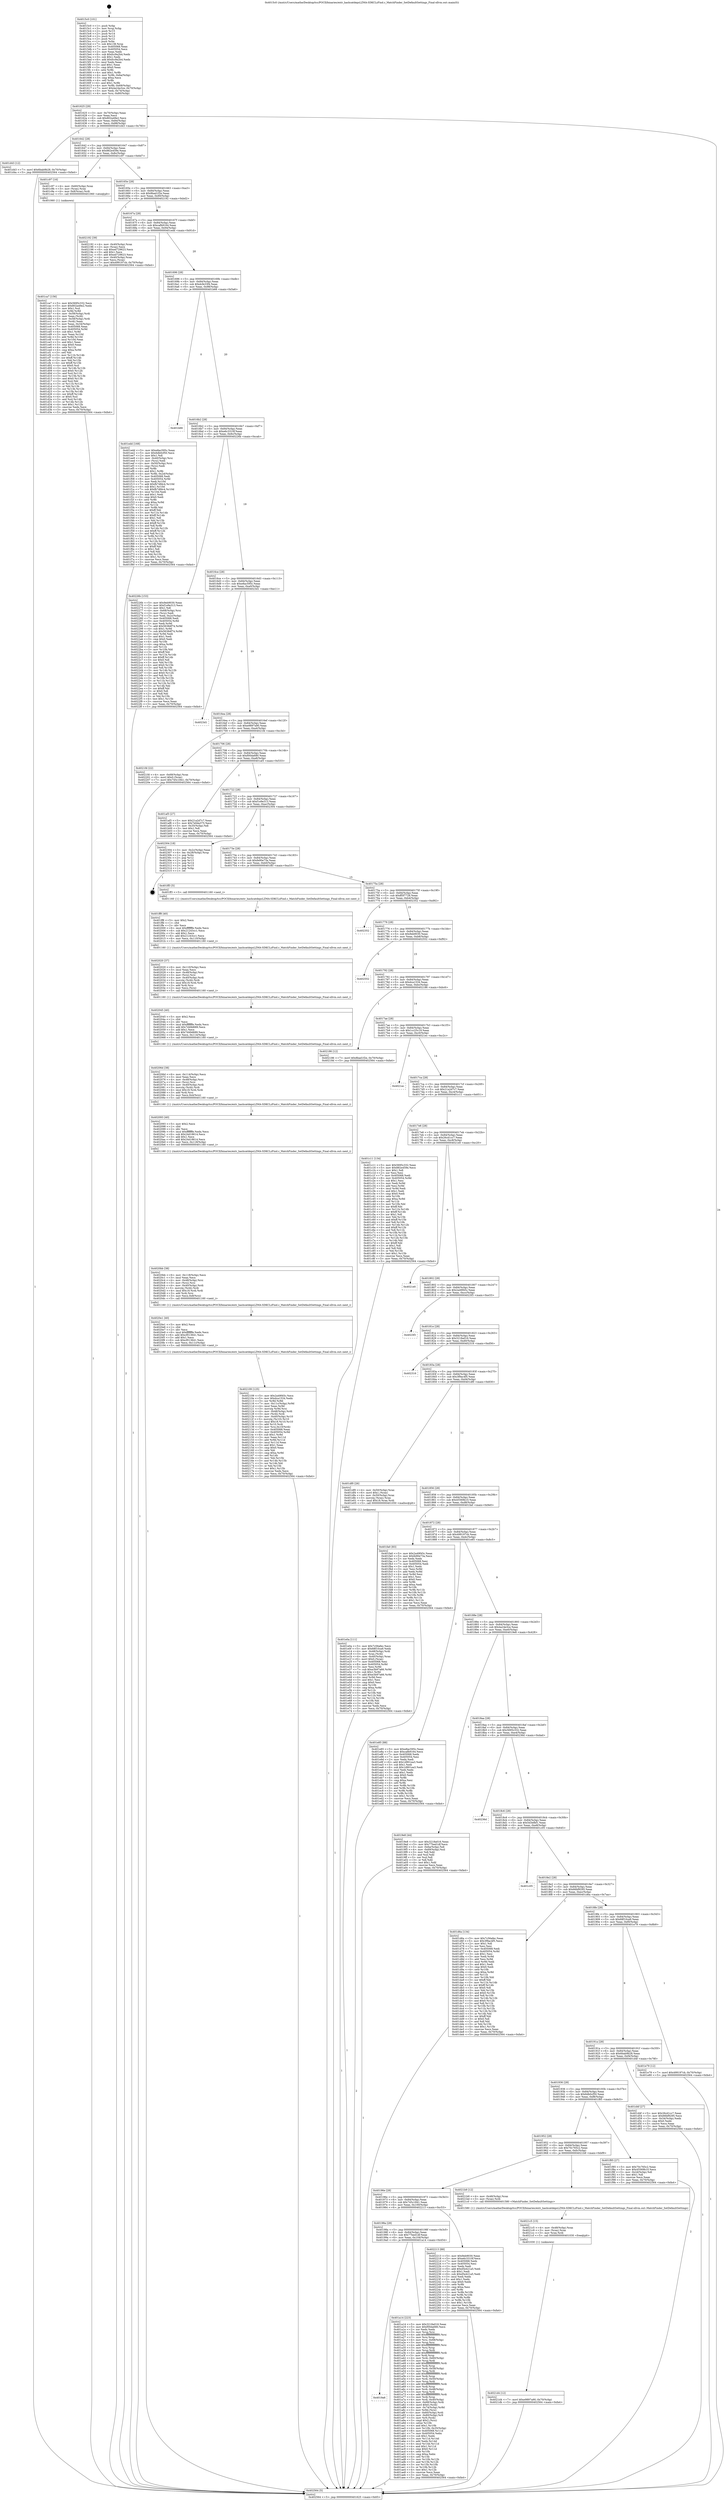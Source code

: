 digraph "0x4015c0" {
  label = "0x4015c0 (/mnt/c/Users/mathe/Desktop/tcc/POCII/binaries/extr_hashcatdepsLZMA-SDKCLzFind.c_MatchFinder_SetDefaultSettings_Final-ollvm.out::main(0))"
  labelloc = "t"
  node[shape=record]

  Entry [label="",width=0.3,height=0.3,shape=circle,fillcolor=black,style=filled]
  "0x401625" [label="{
     0x401625 [29]\l
     | [instrs]\l
     &nbsp;&nbsp;0x401625 \<+3\>: mov -0x70(%rbp),%eax\l
     &nbsp;&nbsp;0x401628 \<+2\>: mov %eax,%ecx\l
     &nbsp;&nbsp;0x40162a \<+6\>: sub $0x802a49e2,%ecx\l
     &nbsp;&nbsp;0x401630 \<+6\>: mov %eax,-0x84(%rbp)\l
     &nbsp;&nbsp;0x401636 \<+6\>: mov %ecx,-0x88(%rbp)\l
     &nbsp;&nbsp;0x40163c \<+6\>: je 0000000000401d43 \<main+0x783\>\l
  }"]
  "0x401d43" [label="{
     0x401d43 [12]\l
     | [instrs]\l
     &nbsp;&nbsp;0x401d43 \<+7\>: movl $0x6bab9b28,-0x70(%rbp)\l
     &nbsp;&nbsp;0x401d4a \<+5\>: jmp 0000000000402564 \<main+0xfa4\>\l
  }"]
  "0x401642" [label="{
     0x401642 [28]\l
     | [instrs]\l
     &nbsp;&nbsp;0x401642 \<+5\>: jmp 0000000000401647 \<main+0x87\>\l
     &nbsp;&nbsp;0x401647 \<+6\>: mov -0x84(%rbp),%eax\l
     &nbsp;&nbsp;0x40164d \<+5\>: sub $0x882e459e,%eax\l
     &nbsp;&nbsp;0x401652 \<+6\>: mov %eax,-0x8c(%rbp)\l
     &nbsp;&nbsp;0x401658 \<+6\>: je 0000000000401c97 \<main+0x6d7\>\l
  }"]
  Exit [label="",width=0.3,height=0.3,shape=circle,fillcolor=black,style=filled,peripheries=2]
  "0x401c97" [label="{
     0x401c97 [16]\l
     | [instrs]\l
     &nbsp;&nbsp;0x401c97 \<+4\>: mov -0x60(%rbp),%rax\l
     &nbsp;&nbsp;0x401c9b \<+3\>: mov (%rax),%rax\l
     &nbsp;&nbsp;0x401c9e \<+4\>: mov 0x8(%rax),%rdi\l
     &nbsp;&nbsp;0x401ca2 \<+5\>: call 0000000000401060 \<atoi@plt\>\l
     | [calls]\l
     &nbsp;&nbsp;0x401060 \{1\} (unknown)\l
  }"]
  "0x40165e" [label="{
     0x40165e [28]\l
     | [instrs]\l
     &nbsp;&nbsp;0x40165e \<+5\>: jmp 0000000000401663 \<main+0xa3\>\l
     &nbsp;&nbsp;0x401663 \<+6\>: mov -0x84(%rbp),%eax\l
     &nbsp;&nbsp;0x401669 \<+5\>: sub $0x8bad1f2e,%eax\l
     &nbsp;&nbsp;0x40166e \<+6\>: mov %eax,-0x90(%rbp)\l
     &nbsp;&nbsp;0x401674 \<+6\>: je 0000000000402192 \<main+0xbd2\>\l
  }"]
  "0x4021d4" [label="{
     0x4021d4 [12]\l
     | [instrs]\l
     &nbsp;&nbsp;0x4021d4 \<+7\>: movl $0xe9897a90,-0x70(%rbp)\l
     &nbsp;&nbsp;0x4021db \<+5\>: jmp 0000000000402564 \<main+0xfa4\>\l
  }"]
  "0x402192" [label="{
     0x402192 [39]\l
     | [instrs]\l
     &nbsp;&nbsp;0x402192 \<+4\>: mov -0x40(%rbp),%rax\l
     &nbsp;&nbsp;0x402196 \<+2\>: mov (%rax),%ecx\l
     &nbsp;&nbsp;0x402198 \<+6\>: sub $0xed729623,%ecx\l
     &nbsp;&nbsp;0x40219e \<+3\>: add $0x1,%ecx\l
     &nbsp;&nbsp;0x4021a1 \<+6\>: add $0xed729623,%ecx\l
     &nbsp;&nbsp;0x4021a7 \<+4\>: mov -0x40(%rbp),%rax\l
     &nbsp;&nbsp;0x4021ab \<+2\>: mov %ecx,(%rax)\l
     &nbsp;&nbsp;0x4021ad \<+7\>: movl $0x499197cb,-0x70(%rbp)\l
     &nbsp;&nbsp;0x4021b4 \<+5\>: jmp 0000000000402564 \<main+0xfa4\>\l
  }"]
  "0x40167a" [label="{
     0x40167a [28]\l
     | [instrs]\l
     &nbsp;&nbsp;0x40167a \<+5\>: jmp 000000000040167f \<main+0xbf\>\l
     &nbsp;&nbsp;0x40167f \<+6\>: mov -0x84(%rbp),%eax\l
     &nbsp;&nbsp;0x401685 \<+5\>: sub $0xcafb9164,%eax\l
     &nbsp;&nbsp;0x40168a \<+6\>: mov %eax,-0x94(%rbp)\l
     &nbsp;&nbsp;0x401690 \<+6\>: je 0000000000401edd \<main+0x91d\>\l
  }"]
  "0x4021c5" [label="{
     0x4021c5 [15]\l
     | [instrs]\l
     &nbsp;&nbsp;0x4021c5 \<+4\>: mov -0x48(%rbp),%rax\l
     &nbsp;&nbsp;0x4021c9 \<+3\>: mov (%rax),%rax\l
     &nbsp;&nbsp;0x4021cc \<+3\>: mov %rax,%rdi\l
     &nbsp;&nbsp;0x4021cf \<+5\>: call 0000000000401030 \<free@plt\>\l
     | [calls]\l
     &nbsp;&nbsp;0x401030 \{1\} (unknown)\l
  }"]
  "0x401edd" [label="{
     0x401edd [168]\l
     | [instrs]\l
     &nbsp;&nbsp;0x401edd \<+5\>: mov $0xe8ac595c,%eax\l
     &nbsp;&nbsp;0x401ee2 \<+5\>: mov $0x6db0cf50,%ecx\l
     &nbsp;&nbsp;0x401ee7 \<+2\>: mov $0x1,%dl\l
     &nbsp;&nbsp;0x401ee9 \<+4\>: mov -0x40(%rbp),%rsi\l
     &nbsp;&nbsp;0x401eed \<+2\>: mov (%rsi),%edi\l
     &nbsp;&nbsp;0x401eef \<+4\>: mov -0x50(%rbp),%rsi\l
     &nbsp;&nbsp;0x401ef3 \<+2\>: cmp (%rsi),%edi\l
     &nbsp;&nbsp;0x401ef5 \<+4\>: setl %r8b\l
     &nbsp;&nbsp;0x401ef9 \<+4\>: and $0x1,%r8b\l
     &nbsp;&nbsp;0x401efd \<+4\>: mov %r8b,-0x2d(%rbp)\l
     &nbsp;&nbsp;0x401f01 \<+7\>: mov 0x405068,%edi\l
     &nbsp;&nbsp;0x401f08 \<+8\>: mov 0x405054,%r9d\l
     &nbsp;&nbsp;0x401f10 \<+3\>: mov %edi,%r10d\l
     &nbsp;&nbsp;0x401f13 \<+7\>: add $0xfb7dfdc4,%r10d\l
     &nbsp;&nbsp;0x401f1a \<+4\>: sub $0x1,%r10d\l
     &nbsp;&nbsp;0x401f1e \<+7\>: sub $0xfb7dfdc4,%r10d\l
     &nbsp;&nbsp;0x401f25 \<+4\>: imul %r10d,%edi\l
     &nbsp;&nbsp;0x401f29 \<+3\>: and $0x1,%edi\l
     &nbsp;&nbsp;0x401f2c \<+3\>: cmp $0x0,%edi\l
     &nbsp;&nbsp;0x401f2f \<+4\>: sete %r8b\l
     &nbsp;&nbsp;0x401f33 \<+4\>: cmp $0xa,%r9d\l
     &nbsp;&nbsp;0x401f37 \<+4\>: setl %r11b\l
     &nbsp;&nbsp;0x401f3b \<+3\>: mov %r8b,%bl\l
     &nbsp;&nbsp;0x401f3e \<+3\>: xor $0xff,%bl\l
     &nbsp;&nbsp;0x401f41 \<+3\>: mov %r11b,%r14b\l
     &nbsp;&nbsp;0x401f44 \<+4\>: xor $0xff,%r14b\l
     &nbsp;&nbsp;0x401f48 \<+3\>: xor $0x1,%dl\l
     &nbsp;&nbsp;0x401f4b \<+3\>: mov %bl,%r15b\l
     &nbsp;&nbsp;0x401f4e \<+4\>: and $0xff,%r15b\l
     &nbsp;&nbsp;0x401f52 \<+3\>: and %dl,%r8b\l
     &nbsp;&nbsp;0x401f55 \<+3\>: mov %r14b,%r12b\l
     &nbsp;&nbsp;0x401f58 \<+4\>: and $0xff,%r12b\l
     &nbsp;&nbsp;0x401f5c \<+3\>: and %dl,%r11b\l
     &nbsp;&nbsp;0x401f5f \<+3\>: or %r8b,%r15b\l
     &nbsp;&nbsp;0x401f62 \<+3\>: or %r11b,%r12b\l
     &nbsp;&nbsp;0x401f65 \<+3\>: xor %r12b,%r15b\l
     &nbsp;&nbsp;0x401f68 \<+3\>: or %r14b,%bl\l
     &nbsp;&nbsp;0x401f6b \<+3\>: xor $0xff,%bl\l
     &nbsp;&nbsp;0x401f6e \<+3\>: or $0x1,%dl\l
     &nbsp;&nbsp;0x401f71 \<+2\>: and %dl,%bl\l
     &nbsp;&nbsp;0x401f73 \<+3\>: or %bl,%r15b\l
     &nbsp;&nbsp;0x401f76 \<+4\>: test $0x1,%r15b\l
     &nbsp;&nbsp;0x401f7a \<+3\>: cmovne %ecx,%eax\l
     &nbsp;&nbsp;0x401f7d \<+3\>: mov %eax,-0x70(%rbp)\l
     &nbsp;&nbsp;0x401f80 \<+5\>: jmp 0000000000402564 \<main+0xfa4\>\l
  }"]
  "0x401696" [label="{
     0x401696 [28]\l
     | [instrs]\l
     &nbsp;&nbsp;0x401696 \<+5\>: jmp 000000000040169b \<main+0xdb\>\l
     &nbsp;&nbsp;0x40169b \<+6\>: mov -0x84(%rbp),%eax\l
     &nbsp;&nbsp;0x4016a1 \<+5\>: sub $0xdcfe33f4,%eax\l
     &nbsp;&nbsp;0x4016a6 \<+6\>: mov %eax,-0x98(%rbp)\l
     &nbsp;&nbsp;0x4016ac \<+6\>: je 0000000000401b66 \<main+0x5a6\>\l
  }"]
  "0x402109" [label="{
     0x402109 [125]\l
     | [instrs]\l
     &nbsp;&nbsp;0x402109 \<+5\>: mov $0x2a49f45c,%ecx\l
     &nbsp;&nbsp;0x40210e \<+5\>: mov $0xdca1534,%edx\l
     &nbsp;&nbsp;0x402113 \<+3\>: xor %r8d,%r8d\l
     &nbsp;&nbsp;0x402116 \<+7\>: mov -0x11c(%rbp),%r9d\l
     &nbsp;&nbsp;0x40211d \<+4\>: imul %eax,%r9d\l
     &nbsp;&nbsp;0x402121 \<+3\>: movslq %r9d,%rsi\l
     &nbsp;&nbsp;0x402124 \<+4\>: mov -0x48(%rbp),%rdi\l
     &nbsp;&nbsp;0x402128 \<+3\>: mov (%rdi),%rdi\l
     &nbsp;&nbsp;0x40212b \<+4\>: mov -0x40(%rbp),%r10\l
     &nbsp;&nbsp;0x40212f \<+3\>: movslq (%r10),%r10\l
     &nbsp;&nbsp;0x402132 \<+4\>: imul $0x18,%r10,%r10\l
     &nbsp;&nbsp;0x402136 \<+3\>: add %r10,%rdi\l
     &nbsp;&nbsp;0x402139 \<+4\>: mov %rsi,0x10(%rdi)\l
     &nbsp;&nbsp;0x40213d \<+7\>: mov 0x405068,%eax\l
     &nbsp;&nbsp;0x402144 \<+8\>: mov 0x405054,%r9d\l
     &nbsp;&nbsp;0x40214c \<+4\>: sub $0x1,%r8d\l
     &nbsp;&nbsp;0x402150 \<+3\>: mov %eax,%r11d\l
     &nbsp;&nbsp;0x402153 \<+3\>: add %r8d,%r11d\l
     &nbsp;&nbsp;0x402156 \<+4\>: imul %r11d,%eax\l
     &nbsp;&nbsp;0x40215a \<+3\>: and $0x1,%eax\l
     &nbsp;&nbsp;0x40215d \<+3\>: cmp $0x0,%eax\l
     &nbsp;&nbsp;0x402160 \<+3\>: sete %bl\l
     &nbsp;&nbsp;0x402163 \<+4\>: cmp $0xa,%r9d\l
     &nbsp;&nbsp;0x402167 \<+4\>: setl %r14b\l
     &nbsp;&nbsp;0x40216b \<+3\>: mov %bl,%r15b\l
     &nbsp;&nbsp;0x40216e \<+3\>: and %r14b,%r15b\l
     &nbsp;&nbsp;0x402171 \<+3\>: xor %r14b,%bl\l
     &nbsp;&nbsp;0x402174 \<+3\>: or %bl,%r15b\l
     &nbsp;&nbsp;0x402177 \<+4\>: test $0x1,%r15b\l
     &nbsp;&nbsp;0x40217b \<+3\>: cmovne %edx,%ecx\l
     &nbsp;&nbsp;0x40217e \<+3\>: mov %ecx,-0x70(%rbp)\l
     &nbsp;&nbsp;0x402181 \<+5\>: jmp 0000000000402564 \<main+0xfa4\>\l
  }"]
  "0x401b66" [label="{
     0x401b66\l
  }", style=dashed]
  "0x4016b2" [label="{
     0x4016b2 [28]\l
     | [instrs]\l
     &nbsp;&nbsp;0x4016b2 \<+5\>: jmp 00000000004016b7 \<main+0xf7\>\l
     &nbsp;&nbsp;0x4016b7 \<+6\>: mov -0x84(%rbp),%eax\l
     &nbsp;&nbsp;0x4016bd \<+5\>: sub $0xe6c3310f,%eax\l
     &nbsp;&nbsp;0x4016c2 \<+6\>: mov %eax,-0x9c(%rbp)\l
     &nbsp;&nbsp;0x4016c8 \<+6\>: je 000000000040226b \<main+0xcab\>\l
  }"]
  "0x4020e1" [label="{
     0x4020e1 [40]\l
     | [instrs]\l
     &nbsp;&nbsp;0x4020e1 \<+5\>: mov $0x2,%ecx\l
     &nbsp;&nbsp;0x4020e6 \<+1\>: cltd\l
     &nbsp;&nbsp;0x4020e7 \<+2\>: idiv %ecx\l
     &nbsp;&nbsp;0x4020e9 \<+6\>: imul $0xfffffffe,%edx,%ecx\l
     &nbsp;&nbsp;0x4020ef \<+6\>: add $0xcf013641,%ecx\l
     &nbsp;&nbsp;0x4020f5 \<+3\>: add $0x1,%ecx\l
     &nbsp;&nbsp;0x4020f8 \<+6\>: sub $0xcf013641,%ecx\l
     &nbsp;&nbsp;0x4020fe \<+6\>: mov %ecx,-0x11c(%rbp)\l
     &nbsp;&nbsp;0x402104 \<+5\>: call 0000000000401160 \<next_i\>\l
     | [calls]\l
     &nbsp;&nbsp;0x401160 \{1\} (/mnt/c/Users/mathe/Desktop/tcc/POCII/binaries/extr_hashcatdepsLZMA-SDKCLzFind.c_MatchFinder_SetDefaultSettings_Final-ollvm.out::next_i)\l
  }"]
  "0x40226b" [label="{
     0x40226b [153]\l
     | [instrs]\l
     &nbsp;&nbsp;0x40226b \<+5\>: mov $0x9eb9030,%eax\l
     &nbsp;&nbsp;0x402270 \<+5\>: mov $0xf1e9e313,%ecx\l
     &nbsp;&nbsp;0x402275 \<+2\>: mov $0x1,%dl\l
     &nbsp;&nbsp;0x402277 \<+4\>: mov -0x68(%rbp),%rsi\l
     &nbsp;&nbsp;0x40227b \<+2\>: mov (%rsi),%edi\l
     &nbsp;&nbsp;0x40227d \<+3\>: mov %edi,-0x2c(%rbp)\l
     &nbsp;&nbsp;0x402280 \<+7\>: mov 0x405068,%edi\l
     &nbsp;&nbsp;0x402287 \<+8\>: mov 0x405054,%r8d\l
     &nbsp;&nbsp;0x40228f \<+3\>: mov %edi,%r9d\l
     &nbsp;&nbsp;0x402292 \<+7\>: add $0x5638df74,%r9d\l
     &nbsp;&nbsp;0x402299 \<+4\>: sub $0x1,%r9d\l
     &nbsp;&nbsp;0x40229d \<+7\>: sub $0x5638df74,%r9d\l
     &nbsp;&nbsp;0x4022a4 \<+4\>: imul %r9d,%edi\l
     &nbsp;&nbsp;0x4022a8 \<+3\>: and $0x1,%edi\l
     &nbsp;&nbsp;0x4022ab \<+3\>: cmp $0x0,%edi\l
     &nbsp;&nbsp;0x4022ae \<+4\>: sete %r10b\l
     &nbsp;&nbsp;0x4022b2 \<+4\>: cmp $0xa,%r8d\l
     &nbsp;&nbsp;0x4022b6 \<+4\>: setl %r11b\l
     &nbsp;&nbsp;0x4022ba \<+3\>: mov %r10b,%bl\l
     &nbsp;&nbsp;0x4022bd \<+3\>: xor $0xff,%bl\l
     &nbsp;&nbsp;0x4022c0 \<+3\>: mov %r11b,%r14b\l
     &nbsp;&nbsp;0x4022c3 \<+4\>: xor $0xff,%r14b\l
     &nbsp;&nbsp;0x4022c7 \<+3\>: xor $0x0,%dl\l
     &nbsp;&nbsp;0x4022ca \<+3\>: mov %bl,%r15b\l
     &nbsp;&nbsp;0x4022cd \<+4\>: and $0x0,%r15b\l
     &nbsp;&nbsp;0x4022d1 \<+3\>: and %dl,%r10b\l
     &nbsp;&nbsp;0x4022d4 \<+3\>: mov %r14b,%r12b\l
     &nbsp;&nbsp;0x4022d7 \<+4\>: and $0x0,%r12b\l
     &nbsp;&nbsp;0x4022db \<+3\>: and %dl,%r11b\l
     &nbsp;&nbsp;0x4022de \<+3\>: or %r10b,%r15b\l
     &nbsp;&nbsp;0x4022e1 \<+3\>: or %r11b,%r12b\l
     &nbsp;&nbsp;0x4022e4 \<+3\>: xor %r12b,%r15b\l
     &nbsp;&nbsp;0x4022e7 \<+3\>: or %r14b,%bl\l
     &nbsp;&nbsp;0x4022ea \<+3\>: xor $0xff,%bl\l
     &nbsp;&nbsp;0x4022ed \<+3\>: or $0x0,%dl\l
     &nbsp;&nbsp;0x4022f0 \<+2\>: and %dl,%bl\l
     &nbsp;&nbsp;0x4022f2 \<+3\>: or %bl,%r15b\l
     &nbsp;&nbsp;0x4022f5 \<+4\>: test $0x1,%r15b\l
     &nbsp;&nbsp;0x4022f9 \<+3\>: cmovne %ecx,%eax\l
     &nbsp;&nbsp;0x4022fc \<+3\>: mov %eax,-0x70(%rbp)\l
     &nbsp;&nbsp;0x4022ff \<+5\>: jmp 0000000000402564 \<main+0xfa4\>\l
  }"]
  "0x4016ce" [label="{
     0x4016ce [28]\l
     | [instrs]\l
     &nbsp;&nbsp;0x4016ce \<+5\>: jmp 00000000004016d3 \<main+0x113\>\l
     &nbsp;&nbsp;0x4016d3 \<+6\>: mov -0x84(%rbp),%eax\l
     &nbsp;&nbsp;0x4016d9 \<+5\>: sub $0xe8ac595c,%eax\l
     &nbsp;&nbsp;0x4016de \<+6\>: mov %eax,-0xa0(%rbp)\l
     &nbsp;&nbsp;0x4016e4 \<+6\>: je 00000000004023d1 \<main+0xe11\>\l
  }"]
  "0x4020bb" [label="{
     0x4020bb [38]\l
     | [instrs]\l
     &nbsp;&nbsp;0x4020bb \<+6\>: mov -0x118(%rbp),%ecx\l
     &nbsp;&nbsp;0x4020c1 \<+3\>: imul %eax,%ecx\l
     &nbsp;&nbsp;0x4020c4 \<+4\>: mov -0x48(%rbp),%rsi\l
     &nbsp;&nbsp;0x4020c8 \<+3\>: mov (%rsi),%rsi\l
     &nbsp;&nbsp;0x4020cb \<+4\>: mov -0x40(%rbp),%rdi\l
     &nbsp;&nbsp;0x4020cf \<+3\>: movslq (%rdi),%rdi\l
     &nbsp;&nbsp;0x4020d2 \<+4\>: imul $0x18,%rdi,%rdi\l
     &nbsp;&nbsp;0x4020d6 \<+3\>: add %rdi,%rsi\l
     &nbsp;&nbsp;0x4020d9 \<+3\>: mov %ecx,0x8(%rsi)\l
     &nbsp;&nbsp;0x4020dc \<+5\>: call 0000000000401160 \<next_i\>\l
     | [calls]\l
     &nbsp;&nbsp;0x401160 \{1\} (/mnt/c/Users/mathe/Desktop/tcc/POCII/binaries/extr_hashcatdepsLZMA-SDKCLzFind.c_MatchFinder_SetDefaultSettings_Final-ollvm.out::next_i)\l
  }"]
  "0x4023d1" [label="{
     0x4023d1\l
  }", style=dashed]
  "0x4016ea" [label="{
     0x4016ea [28]\l
     | [instrs]\l
     &nbsp;&nbsp;0x4016ea \<+5\>: jmp 00000000004016ef \<main+0x12f\>\l
     &nbsp;&nbsp;0x4016ef \<+6\>: mov -0x84(%rbp),%eax\l
     &nbsp;&nbsp;0x4016f5 \<+5\>: sub $0xe9897a90,%eax\l
     &nbsp;&nbsp;0x4016fa \<+6\>: mov %eax,-0xa4(%rbp)\l
     &nbsp;&nbsp;0x401700 \<+6\>: je 00000000004021fd \<main+0xc3d\>\l
  }"]
  "0x402093" [label="{
     0x402093 [40]\l
     | [instrs]\l
     &nbsp;&nbsp;0x402093 \<+5\>: mov $0x2,%ecx\l
     &nbsp;&nbsp;0x402098 \<+1\>: cltd\l
     &nbsp;&nbsp;0x402099 \<+2\>: idiv %ecx\l
     &nbsp;&nbsp;0x40209b \<+6\>: imul $0xfffffffe,%edx,%ecx\l
     &nbsp;&nbsp;0x4020a1 \<+6\>: sub $0x24d18614,%ecx\l
     &nbsp;&nbsp;0x4020a7 \<+3\>: add $0x1,%ecx\l
     &nbsp;&nbsp;0x4020aa \<+6\>: add $0x24d18614,%ecx\l
     &nbsp;&nbsp;0x4020b0 \<+6\>: mov %ecx,-0x118(%rbp)\l
     &nbsp;&nbsp;0x4020b6 \<+5\>: call 0000000000401160 \<next_i\>\l
     | [calls]\l
     &nbsp;&nbsp;0x401160 \{1\} (/mnt/c/Users/mathe/Desktop/tcc/POCII/binaries/extr_hashcatdepsLZMA-SDKCLzFind.c_MatchFinder_SetDefaultSettings_Final-ollvm.out::next_i)\l
  }"]
  "0x4021fd" [label="{
     0x4021fd [22]\l
     | [instrs]\l
     &nbsp;&nbsp;0x4021fd \<+4\>: mov -0x68(%rbp),%rax\l
     &nbsp;&nbsp;0x402201 \<+6\>: movl $0x0,(%rax)\l
     &nbsp;&nbsp;0x402207 \<+7\>: movl $0x745c1841,-0x70(%rbp)\l
     &nbsp;&nbsp;0x40220e \<+5\>: jmp 0000000000402564 \<main+0xfa4\>\l
  }"]
  "0x401706" [label="{
     0x401706 [28]\l
     | [instrs]\l
     &nbsp;&nbsp;0x401706 \<+5\>: jmp 000000000040170b \<main+0x14b\>\l
     &nbsp;&nbsp;0x40170b \<+6\>: mov -0x84(%rbp),%eax\l
     &nbsp;&nbsp;0x401711 \<+5\>: sub $0xf00da680,%eax\l
     &nbsp;&nbsp;0x401716 \<+6\>: mov %eax,-0xa8(%rbp)\l
     &nbsp;&nbsp;0x40171c \<+6\>: je 0000000000401af3 \<main+0x533\>\l
  }"]
  "0x40206d" [label="{
     0x40206d [38]\l
     | [instrs]\l
     &nbsp;&nbsp;0x40206d \<+6\>: mov -0x114(%rbp),%ecx\l
     &nbsp;&nbsp;0x402073 \<+3\>: imul %eax,%ecx\l
     &nbsp;&nbsp;0x402076 \<+4\>: mov -0x48(%rbp),%rsi\l
     &nbsp;&nbsp;0x40207a \<+3\>: mov (%rsi),%rsi\l
     &nbsp;&nbsp;0x40207d \<+4\>: mov -0x40(%rbp),%rdi\l
     &nbsp;&nbsp;0x402081 \<+3\>: movslq (%rdi),%rdi\l
     &nbsp;&nbsp;0x402084 \<+4\>: imul $0x18,%rdi,%rdi\l
     &nbsp;&nbsp;0x402088 \<+3\>: add %rdi,%rsi\l
     &nbsp;&nbsp;0x40208b \<+3\>: mov %ecx,0x4(%rsi)\l
     &nbsp;&nbsp;0x40208e \<+5\>: call 0000000000401160 \<next_i\>\l
     | [calls]\l
     &nbsp;&nbsp;0x401160 \{1\} (/mnt/c/Users/mathe/Desktop/tcc/POCII/binaries/extr_hashcatdepsLZMA-SDKCLzFind.c_MatchFinder_SetDefaultSettings_Final-ollvm.out::next_i)\l
  }"]
  "0x401af3" [label="{
     0x401af3 [27]\l
     | [instrs]\l
     &nbsp;&nbsp;0x401af3 \<+5\>: mov $0x21a2d7c7,%eax\l
     &nbsp;&nbsp;0x401af8 \<+5\>: mov $0x7e0da375,%ecx\l
     &nbsp;&nbsp;0x401afd \<+3\>: mov -0x35(%rbp),%dl\l
     &nbsp;&nbsp;0x401b00 \<+3\>: test $0x1,%dl\l
     &nbsp;&nbsp;0x401b03 \<+3\>: cmovne %ecx,%eax\l
     &nbsp;&nbsp;0x401b06 \<+3\>: mov %eax,-0x70(%rbp)\l
     &nbsp;&nbsp;0x401b09 \<+5\>: jmp 0000000000402564 \<main+0xfa4\>\l
  }"]
  "0x401722" [label="{
     0x401722 [28]\l
     | [instrs]\l
     &nbsp;&nbsp;0x401722 \<+5\>: jmp 0000000000401727 \<main+0x167\>\l
     &nbsp;&nbsp;0x401727 \<+6\>: mov -0x84(%rbp),%eax\l
     &nbsp;&nbsp;0x40172d \<+5\>: sub $0xf1e9e313,%eax\l
     &nbsp;&nbsp;0x401732 \<+6\>: mov %eax,-0xac(%rbp)\l
     &nbsp;&nbsp;0x401738 \<+6\>: je 0000000000402304 \<main+0xd44\>\l
  }"]
  "0x402045" [label="{
     0x402045 [40]\l
     | [instrs]\l
     &nbsp;&nbsp;0x402045 \<+5\>: mov $0x2,%ecx\l
     &nbsp;&nbsp;0x40204a \<+1\>: cltd\l
     &nbsp;&nbsp;0x40204b \<+2\>: idiv %ecx\l
     &nbsp;&nbsp;0x40204d \<+6\>: imul $0xfffffffe,%edx,%ecx\l
     &nbsp;&nbsp;0x402053 \<+6\>: add $0x7d49d689,%ecx\l
     &nbsp;&nbsp;0x402059 \<+3\>: add $0x1,%ecx\l
     &nbsp;&nbsp;0x40205c \<+6\>: sub $0x7d49d689,%ecx\l
     &nbsp;&nbsp;0x402062 \<+6\>: mov %ecx,-0x114(%rbp)\l
     &nbsp;&nbsp;0x402068 \<+5\>: call 0000000000401160 \<next_i\>\l
     | [calls]\l
     &nbsp;&nbsp;0x401160 \{1\} (/mnt/c/Users/mathe/Desktop/tcc/POCII/binaries/extr_hashcatdepsLZMA-SDKCLzFind.c_MatchFinder_SetDefaultSettings_Final-ollvm.out::next_i)\l
  }"]
  "0x402304" [label="{
     0x402304 [18]\l
     | [instrs]\l
     &nbsp;&nbsp;0x402304 \<+3\>: mov -0x2c(%rbp),%eax\l
     &nbsp;&nbsp;0x402307 \<+4\>: lea -0x28(%rbp),%rsp\l
     &nbsp;&nbsp;0x40230b \<+1\>: pop %rbx\l
     &nbsp;&nbsp;0x40230c \<+2\>: pop %r12\l
     &nbsp;&nbsp;0x40230e \<+2\>: pop %r13\l
     &nbsp;&nbsp;0x402310 \<+2\>: pop %r14\l
     &nbsp;&nbsp;0x402312 \<+2\>: pop %r15\l
     &nbsp;&nbsp;0x402314 \<+1\>: pop %rbp\l
     &nbsp;&nbsp;0x402315 \<+1\>: ret\l
  }"]
  "0x40173e" [label="{
     0x40173e [28]\l
     | [instrs]\l
     &nbsp;&nbsp;0x40173e \<+5\>: jmp 0000000000401743 \<main+0x183\>\l
     &nbsp;&nbsp;0x401743 \<+6\>: mov -0x84(%rbp),%eax\l
     &nbsp;&nbsp;0x401749 \<+5\>: sub $0xfe90e73a,%eax\l
     &nbsp;&nbsp;0x40174e \<+6\>: mov %eax,-0xb0(%rbp)\l
     &nbsp;&nbsp;0x401754 \<+6\>: je 0000000000401ff3 \<main+0xa33\>\l
  }"]
  "0x402020" [label="{
     0x402020 [37]\l
     | [instrs]\l
     &nbsp;&nbsp;0x402020 \<+6\>: mov -0x110(%rbp),%ecx\l
     &nbsp;&nbsp;0x402026 \<+3\>: imul %eax,%ecx\l
     &nbsp;&nbsp;0x402029 \<+4\>: mov -0x48(%rbp),%rsi\l
     &nbsp;&nbsp;0x40202d \<+3\>: mov (%rsi),%rsi\l
     &nbsp;&nbsp;0x402030 \<+4\>: mov -0x40(%rbp),%rdi\l
     &nbsp;&nbsp;0x402034 \<+3\>: movslq (%rdi),%rdi\l
     &nbsp;&nbsp;0x402037 \<+4\>: imul $0x18,%rdi,%rdi\l
     &nbsp;&nbsp;0x40203b \<+3\>: add %rdi,%rsi\l
     &nbsp;&nbsp;0x40203e \<+2\>: mov %ecx,(%rsi)\l
     &nbsp;&nbsp;0x402040 \<+5\>: call 0000000000401160 \<next_i\>\l
     | [calls]\l
     &nbsp;&nbsp;0x401160 \{1\} (/mnt/c/Users/mathe/Desktop/tcc/POCII/binaries/extr_hashcatdepsLZMA-SDKCLzFind.c_MatchFinder_SetDefaultSettings_Final-ollvm.out::next_i)\l
  }"]
  "0x401ff3" [label="{
     0x401ff3 [5]\l
     | [instrs]\l
     &nbsp;&nbsp;0x401ff3 \<+5\>: call 0000000000401160 \<next_i\>\l
     | [calls]\l
     &nbsp;&nbsp;0x401160 \{1\} (/mnt/c/Users/mathe/Desktop/tcc/POCII/binaries/extr_hashcatdepsLZMA-SDKCLzFind.c_MatchFinder_SetDefaultSettings_Final-ollvm.out::next_i)\l
  }"]
  "0x40175a" [label="{
     0x40175a [28]\l
     | [instrs]\l
     &nbsp;&nbsp;0x40175a \<+5\>: jmp 000000000040175f \<main+0x19f\>\l
     &nbsp;&nbsp;0x40175f \<+6\>: mov -0x84(%rbp),%eax\l
     &nbsp;&nbsp;0x401765 \<+5\>: sub $0xff3f7728,%eax\l
     &nbsp;&nbsp;0x40176a \<+6\>: mov %eax,-0xb4(%rbp)\l
     &nbsp;&nbsp;0x401770 \<+6\>: je 0000000000402352 \<main+0xd92\>\l
  }"]
  "0x401ff8" [label="{
     0x401ff8 [40]\l
     | [instrs]\l
     &nbsp;&nbsp;0x401ff8 \<+5\>: mov $0x2,%ecx\l
     &nbsp;&nbsp;0x401ffd \<+1\>: cltd\l
     &nbsp;&nbsp;0x401ffe \<+2\>: idiv %ecx\l
     &nbsp;&nbsp;0x402000 \<+6\>: imul $0xfffffffe,%edx,%ecx\l
     &nbsp;&nbsp;0x402006 \<+6\>: sub $0x21243cc1,%ecx\l
     &nbsp;&nbsp;0x40200c \<+3\>: add $0x1,%ecx\l
     &nbsp;&nbsp;0x40200f \<+6\>: add $0x21243cc1,%ecx\l
     &nbsp;&nbsp;0x402015 \<+6\>: mov %ecx,-0x110(%rbp)\l
     &nbsp;&nbsp;0x40201b \<+5\>: call 0000000000401160 \<next_i\>\l
     | [calls]\l
     &nbsp;&nbsp;0x401160 \{1\} (/mnt/c/Users/mathe/Desktop/tcc/POCII/binaries/extr_hashcatdepsLZMA-SDKCLzFind.c_MatchFinder_SetDefaultSettings_Final-ollvm.out::next_i)\l
  }"]
  "0x402352" [label="{
     0x402352\l
  }", style=dashed]
  "0x401776" [label="{
     0x401776 [28]\l
     | [instrs]\l
     &nbsp;&nbsp;0x401776 \<+5\>: jmp 000000000040177b \<main+0x1bb\>\l
     &nbsp;&nbsp;0x40177b \<+6\>: mov -0x84(%rbp),%eax\l
     &nbsp;&nbsp;0x401781 \<+5\>: sub $0x9eb9030,%eax\l
     &nbsp;&nbsp;0x401786 \<+6\>: mov %eax,-0xb8(%rbp)\l
     &nbsp;&nbsp;0x40178c \<+6\>: je 0000000000402552 \<main+0xf92\>\l
  }"]
  "0x401e0a" [label="{
     0x401e0a [111]\l
     | [instrs]\l
     &nbsp;&nbsp;0x401e0a \<+5\>: mov $0x7c56afec,%ecx\l
     &nbsp;&nbsp;0x401e0f \<+5\>: mov $0x68f10ca9,%edx\l
     &nbsp;&nbsp;0x401e14 \<+4\>: mov -0x48(%rbp),%rdi\l
     &nbsp;&nbsp;0x401e18 \<+3\>: mov %rax,(%rdi)\l
     &nbsp;&nbsp;0x401e1b \<+4\>: mov -0x40(%rbp),%rax\l
     &nbsp;&nbsp;0x401e1f \<+6\>: movl $0x0,(%rax)\l
     &nbsp;&nbsp;0x401e25 \<+7\>: mov 0x405068,%esi\l
     &nbsp;&nbsp;0x401e2c \<+8\>: mov 0x405054,%r8d\l
     &nbsp;&nbsp;0x401e34 \<+3\>: mov %esi,%r9d\l
     &nbsp;&nbsp;0x401e37 \<+7\>: sub $0xe3b97a66,%r9d\l
     &nbsp;&nbsp;0x401e3e \<+4\>: sub $0x1,%r9d\l
     &nbsp;&nbsp;0x401e42 \<+7\>: add $0xe3b97a66,%r9d\l
     &nbsp;&nbsp;0x401e49 \<+4\>: imul %r9d,%esi\l
     &nbsp;&nbsp;0x401e4d \<+3\>: and $0x1,%esi\l
     &nbsp;&nbsp;0x401e50 \<+3\>: cmp $0x0,%esi\l
     &nbsp;&nbsp;0x401e53 \<+4\>: sete %r10b\l
     &nbsp;&nbsp;0x401e57 \<+4\>: cmp $0xa,%r8d\l
     &nbsp;&nbsp;0x401e5b \<+4\>: setl %r11b\l
     &nbsp;&nbsp;0x401e5f \<+3\>: mov %r10b,%bl\l
     &nbsp;&nbsp;0x401e62 \<+3\>: and %r11b,%bl\l
     &nbsp;&nbsp;0x401e65 \<+3\>: xor %r11b,%r10b\l
     &nbsp;&nbsp;0x401e68 \<+3\>: or %r10b,%bl\l
     &nbsp;&nbsp;0x401e6b \<+3\>: test $0x1,%bl\l
     &nbsp;&nbsp;0x401e6e \<+3\>: cmovne %edx,%ecx\l
     &nbsp;&nbsp;0x401e71 \<+3\>: mov %ecx,-0x70(%rbp)\l
     &nbsp;&nbsp;0x401e74 \<+5\>: jmp 0000000000402564 \<main+0xfa4\>\l
  }"]
  "0x402552" [label="{
     0x402552\l
  }", style=dashed]
  "0x401792" [label="{
     0x401792 [28]\l
     | [instrs]\l
     &nbsp;&nbsp;0x401792 \<+5\>: jmp 0000000000401797 \<main+0x1d7\>\l
     &nbsp;&nbsp;0x401797 \<+6\>: mov -0x84(%rbp),%eax\l
     &nbsp;&nbsp;0x40179d \<+5\>: sub $0xdca1534,%eax\l
     &nbsp;&nbsp;0x4017a2 \<+6\>: mov %eax,-0xbc(%rbp)\l
     &nbsp;&nbsp;0x4017a8 \<+6\>: je 0000000000402186 \<main+0xbc6\>\l
  }"]
  "0x401ca7" [label="{
     0x401ca7 [156]\l
     | [instrs]\l
     &nbsp;&nbsp;0x401ca7 \<+5\>: mov $0x5695c332,%ecx\l
     &nbsp;&nbsp;0x401cac \<+5\>: mov $0x802a49e2,%edx\l
     &nbsp;&nbsp;0x401cb1 \<+3\>: mov $0x1,%sil\l
     &nbsp;&nbsp;0x401cb4 \<+3\>: xor %r8d,%r8d\l
     &nbsp;&nbsp;0x401cb7 \<+4\>: mov -0x58(%rbp),%rdi\l
     &nbsp;&nbsp;0x401cbb \<+2\>: mov %eax,(%rdi)\l
     &nbsp;&nbsp;0x401cbd \<+4\>: mov -0x58(%rbp),%rdi\l
     &nbsp;&nbsp;0x401cc1 \<+2\>: mov (%rdi),%eax\l
     &nbsp;&nbsp;0x401cc3 \<+3\>: mov %eax,-0x34(%rbp)\l
     &nbsp;&nbsp;0x401cc6 \<+7\>: mov 0x405068,%eax\l
     &nbsp;&nbsp;0x401ccd \<+8\>: mov 0x405054,%r9d\l
     &nbsp;&nbsp;0x401cd5 \<+4\>: sub $0x1,%r8d\l
     &nbsp;&nbsp;0x401cd9 \<+3\>: mov %eax,%r10d\l
     &nbsp;&nbsp;0x401cdc \<+3\>: add %r8d,%r10d\l
     &nbsp;&nbsp;0x401cdf \<+4\>: imul %r10d,%eax\l
     &nbsp;&nbsp;0x401ce3 \<+3\>: and $0x1,%eax\l
     &nbsp;&nbsp;0x401ce6 \<+3\>: cmp $0x0,%eax\l
     &nbsp;&nbsp;0x401ce9 \<+4\>: sete %r11b\l
     &nbsp;&nbsp;0x401ced \<+4\>: cmp $0xa,%r9d\l
     &nbsp;&nbsp;0x401cf1 \<+3\>: setl %bl\l
     &nbsp;&nbsp;0x401cf4 \<+3\>: mov %r11b,%r14b\l
     &nbsp;&nbsp;0x401cf7 \<+4\>: xor $0xff,%r14b\l
     &nbsp;&nbsp;0x401cfb \<+3\>: mov %bl,%r15b\l
     &nbsp;&nbsp;0x401cfe \<+4\>: xor $0xff,%r15b\l
     &nbsp;&nbsp;0x401d02 \<+4\>: xor $0x0,%sil\l
     &nbsp;&nbsp;0x401d06 \<+3\>: mov %r14b,%r12b\l
     &nbsp;&nbsp;0x401d09 \<+4\>: and $0x0,%r12b\l
     &nbsp;&nbsp;0x401d0d \<+3\>: and %sil,%r11b\l
     &nbsp;&nbsp;0x401d10 \<+3\>: mov %r15b,%r13b\l
     &nbsp;&nbsp;0x401d13 \<+4\>: and $0x0,%r13b\l
     &nbsp;&nbsp;0x401d17 \<+3\>: and %sil,%bl\l
     &nbsp;&nbsp;0x401d1a \<+3\>: or %r11b,%r12b\l
     &nbsp;&nbsp;0x401d1d \<+3\>: or %bl,%r13b\l
     &nbsp;&nbsp;0x401d20 \<+3\>: xor %r13b,%r12b\l
     &nbsp;&nbsp;0x401d23 \<+3\>: or %r15b,%r14b\l
     &nbsp;&nbsp;0x401d26 \<+4\>: xor $0xff,%r14b\l
     &nbsp;&nbsp;0x401d2a \<+4\>: or $0x0,%sil\l
     &nbsp;&nbsp;0x401d2e \<+3\>: and %sil,%r14b\l
     &nbsp;&nbsp;0x401d31 \<+3\>: or %r14b,%r12b\l
     &nbsp;&nbsp;0x401d34 \<+4\>: test $0x1,%r12b\l
     &nbsp;&nbsp;0x401d38 \<+3\>: cmovne %edx,%ecx\l
     &nbsp;&nbsp;0x401d3b \<+3\>: mov %ecx,-0x70(%rbp)\l
     &nbsp;&nbsp;0x401d3e \<+5\>: jmp 0000000000402564 \<main+0xfa4\>\l
  }"]
  "0x402186" [label="{
     0x402186 [12]\l
     | [instrs]\l
     &nbsp;&nbsp;0x402186 \<+7\>: movl $0x8bad1f2e,-0x70(%rbp)\l
     &nbsp;&nbsp;0x40218d \<+5\>: jmp 0000000000402564 \<main+0xfa4\>\l
  }"]
  "0x4017ae" [label="{
     0x4017ae [28]\l
     | [instrs]\l
     &nbsp;&nbsp;0x4017ae \<+5\>: jmp 00000000004017b3 \<main+0x1f3\>\l
     &nbsp;&nbsp;0x4017b3 \<+6\>: mov -0x84(%rbp),%eax\l
     &nbsp;&nbsp;0x4017b9 \<+5\>: sub $0x1cc25c19,%eax\l
     &nbsp;&nbsp;0x4017be \<+6\>: mov %eax,-0xc0(%rbp)\l
     &nbsp;&nbsp;0x4017c4 \<+6\>: je 00000000004021ec \<main+0xc2c\>\l
  }"]
  "0x4019a6" [label="{
     0x4019a6\l
  }", style=dashed]
  "0x4021ec" [label="{
     0x4021ec\l
  }", style=dashed]
  "0x4017ca" [label="{
     0x4017ca [28]\l
     | [instrs]\l
     &nbsp;&nbsp;0x4017ca \<+5\>: jmp 00000000004017cf \<main+0x20f\>\l
     &nbsp;&nbsp;0x4017cf \<+6\>: mov -0x84(%rbp),%eax\l
     &nbsp;&nbsp;0x4017d5 \<+5\>: sub $0x21a2d7c7,%eax\l
     &nbsp;&nbsp;0x4017da \<+6\>: mov %eax,-0xc4(%rbp)\l
     &nbsp;&nbsp;0x4017e0 \<+6\>: je 0000000000401c11 \<main+0x651\>\l
  }"]
  "0x401a14" [label="{
     0x401a14 [223]\l
     | [instrs]\l
     &nbsp;&nbsp;0x401a14 \<+5\>: mov $0x3218a016,%eax\l
     &nbsp;&nbsp;0x401a19 \<+5\>: mov $0xf00da680,%ecx\l
     &nbsp;&nbsp;0x401a1e \<+2\>: xor %edx,%edx\l
     &nbsp;&nbsp;0x401a20 \<+3\>: mov %rsp,%rsi\l
     &nbsp;&nbsp;0x401a23 \<+4\>: add $0xfffffffffffffff0,%rsi\l
     &nbsp;&nbsp;0x401a27 \<+3\>: mov %rsi,%rsp\l
     &nbsp;&nbsp;0x401a2a \<+4\>: mov %rsi,-0x68(%rbp)\l
     &nbsp;&nbsp;0x401a2e \<+3\>: mov %rsp,%rsi\l
     &nbsp;&nbsp;0x401a31 \<+4\>: add $0xfffffffffffffff0,%rsi\l
     &nbsp;&nbsp;0x401a35 \<+3\>: mov %rsi,%rsp\l
     &nbsp;&nbsp;0x401a38 \<+3\>: mov %rsp,%rdi\l
     &nbsp;&nbsp;0x401a3b \<+4\>: add $0xfffffffffffffff0,%rdi\l
     &nbsp;&nbsp;0x401a3f \<+3\>: mov %rdi,%rsp\l
     &nbsp;&nbsp;0x401a42 \<+4\>: mov %rdi,-0x60(%rbp)\l
     &nbsp;&nbsp;0x401a46 \<+3\>: mov %rsp,%rdi\l
     &nbsp;&nbsp;0x401a49 \<+4\>: add $0xfffffffffffffff0,%rdi\l
     &nbsp;&nbsp;0x401a4d \<+3\>: mov %rdi,%rsp\l
     &nbsp;&nbsp;0x401a50 \<+4\>: mov %rdi,-0x58(%rbp)\l
     &nbsp;&nbsp;0x401a54 \<+3\>: mov %rsp,%rdi\l
     &nbsp;&nbsp;0x401a57 \<+4\>: add $0xfffffffffffffff0,%rdi\l
     &nbsp;&nbsp;0x401a5b \<+3\>: mov %rdi,%rsp\l
     &nbsp;&nbsp;0x401a5e \<+4\>: mov %rdi,-0x50(%rbp)\l
     &nbsp;&nbsp;0x401a62 \<+3\>: mov %rsp,%rdi\l
     &nbsp;&nbsp;0x401a65 \<+4\>: add $0xfffffffffffffff0,%rdi\l
     &nbsp;&nbsp;0x401a69 \<+3\>: mov %rdi,%rsp\l
     &nbsp;&nbsp;0x401a6c \<+4\>: mov %rdi,-0x48(%rbp)\l
     &nbsp;&nbsp;0x401a70 \<+3\>: mov %rsp,%rdi\l
     &nbsp;&nbsp;0x401a73 \<+4\>: add $0xfffffffffffffff0,%rdi\l
     &nbsp;&nbsp;0x401a77 \<+3\>: mov %rdi,%rsp\l
     &nbsp;&nbsp;0x401a7a \<+4\>: mov %rdi,-0x40(%rbp)\l
     &nbsp;&nbsp;0x401a7e \<+4\>: mov -0x68(%rbp),%rdi\l
     &nbsp;&nbsp;0x401a82 \<+6\>: movl $0x0,(%rdi)\l
     &nbsp;&nbsp;0x401a88 \<+4\>: mov -0x74(%rbp),%r8d\l
     &nbsp;&nbsp;0x401a8c \<+3\>: mov %r8d,(%rsi)\l
     &nbsp;&nbsp;0x401a8f \<+4\>: mov -0x60(%rbp),%rdi\l
     &nbsp;&nbsp;0x401a93 \<+4\>: mov -0x80(%rbp),%r9\l
     &nbsp;&nbsp;0x401a97 \<+3\>: mov %r9,(%rdi)\l
     &nbsp;&nbsp;0x401a9a \<+3\>: cmpl $0x2,(%rsi)\l
     &nbsp;&nbsp;0x401a9d \<+4\>: setne %r10b\l
     &nbsp;&nbsp;0x401aa1 \<+4\>: and $0x1,%r10b\l
     &nbsp;&nbsp;0x401aa5 \<+4\>: mov %r10b,-0x35(%rbp)\l
     &nbsp;&nbsp;0x401aa9 \<+8\>: mov 0x405068,%r11d\l
     &nbsp;&nbsp;0x401ab1 \<+7\>: mov 0x405054,%ebx\l
     &nbsp;&nbsp;0x401ab8 \<+3\>: sub $0x1,%edx\l
     &nbsp;&nbsp;0x401abb \<+3\>: mov %r11d,%r14d\l
     &nbsp;&nbsp;0x401abe \<+3\>: add %edx,%r14d\l
     &nbsp;&nbsp;0x401ac1 \<+4\>: imul %r14d,%r11d\l
     &nbsp;&nbsp;0x401ac5 \<+4\>: and $0x1,%r11d\l
     &nbsp;&nbsp;0x401ac9 \<+4\>: cmp $0x0,%r11d\l
     &nbsp;&nbsp;0x401acd \<+4\>: sete %r10b\l
     &nbsp;&nbsp;0x401ad1 \<+3\>: cmp $0xa,%ebx\l
     &nbsp;&nbsp;0x401ad4 \<+4\>: setl %r15b\l
     &nbsp;&nbsp;0x401ad8 \<+3\>: mov %r10b,%r12b\l
     &nbsp;&nbsp;0x401adb \<+3\>: and %r15b,%r12b\l
     &nbsp;&nbsp;0x401ade \<+3\>: xor %r15b,%r10b\l
     &nbsp;&nbsp;0x401ae1 \<+3\>: or %r10b,%r12b\l
     &nbsp;&nbsp;0x401ae4 \<+4\>: test $0x1,%r12b\l
     &nbsp;&nbsp;0x401ae8 \<+3\>: cmovne %ecx,%eax\l
     &nbsp;&nbsp;0x401aeb \<+3\>: mov %eax,-0x70(%rbp)\l
     &nbsp;&nbsp;0x401aee \<+5\>: jmp 0000000000402564 \<main+0xfa4\>\l
  }"]
  "0x401c11" [label="{
     0x401c11 [134]\l
     | [instrs]\l
     &nbsp;&nbsp;0x401c11 \<+5\>: mov $0x5695c332,%eax\l
     &nbsp;&nbsp;0x401c16 \<+5\>: mov $0x882e459e,%ecx\l
     &nbsp;&nbsp;0x401c1b \<+2\>: mov $0x1,%dl\l
     &nbsp;&nbsp;0x401c1d \<+2\>: xor %esi,%esi\l
     &nbsp;&nbsp;0x401c1f \<+7\>: mov 0x405068,%edi\l
     &nbsp;&nbsp;0x401c26 \<+8\>: mov 0x405054,%r8d\l
     &nbsp;&nbsp;0x401c2e \<+3\>: sub $0x1,%esi\l
     &nbsp;&nbsp;0x401c31 \<+3\>: mov %edi,%r9d\l
     &nbsp;&nbsp;0x401c34 \<+3\>: add %esi,%r9d\l
     &nbsp;&nbsp;0x401c37 \<+4\>: imul %r9d,%edi\l
     &nbsp;&nbsp;0x401c3b \<+3\>: and $0x1,%edi\l
     &nbsp;&nbsp;0x401c3e \<+3\>: cmp $0x0,%edi\l
     &nbsp;&nbsp;0x401c41 \<+4\>: sete %r10b\l
     &nbsp;&nbsp;0x401c45 \<+4\>: cmp $0xa,%r8d\l
     &nbsp;&nbsp;0x401c49 \<+4\>: setl %r11b\l
     &nbsp;&nbsp;0x401c4d \<+3\>: mov %r10b,%bl\l
     &nbsp;&nbsp;0x401c50 \<+3\>: xor $0xff,%bl\l
     &nbsp;&nbsp;0x401c53 \<+3\>: mov %r11b,%r14b\l
     &nbsp;&nbsp;0x401c56 \<+4\>: xor $0xff,%r14b\l
     &nbsp;&nbsp;0x401c5a \<+3\>: xor $0x1,%dl\l
     &nbsp;&nbsp;0x401c5d \<+3\>: mov %bl,%r15b\l
     &nbsp;&nbsp;0x401c60 \<+4\>: and $0xff,%r15b\l
     &nbsp;&nbsp;0x401c64 \<+3\>: and %dl,%r10b\l
     &nbsp;&nbsp;0x401c67 \<+3\>: mov %r14b,%r12b\l
     &nbsp;&nbsp;0x401c6a \<+4\>: and $0xff,%r12b\l
     &nbsp;&nbsp;0x401c6e \<+3\>: and %dl,%r11b\l
     &nbsp;&nbsp;0x401c71 \<+3\>: or %r10b,%r15b\l
     &nbsp;&nbsp;0x401c74 \<+3\>: or %r11b,%r12b\l
     &nbsp;&nbsp;0x401c77 \<+3\>: xor %r12b,%r15b\l
     &nbsp;&nbsp;0x401c7a \<+3\>: or %r14b,%bl\l
     &nbsp;&nbsp;0x401c7d \<+3\>: xor $0xff,%bl\l
     &nbsp;&nbsp;0x401c80 \<+3\>: or $0x1,%dl\l
     &nbsp;&nbsp;0x401c83 \<+2\>: and %dl,%bl\l
     &nbsp;&nbsp;0x401c85 \<+3\>: or %bl,%r15b\l
     &nbsp;&nbsp;0x401c88 \<+4\>: test $0x1,%r15b\l
     &nbsp;&nbsp;0x401c8c \<+3\>: cmovne %ecx,%eax\l
     &nbsp;&nbsp;0x401c8f \<+3\>: mov %eax,-0x70(%rbp)\l
     &nbsp;&nbsp;0x401c92 \<+5\>: jmp 0000000000402564 \<main+0xfa4\>\l
  }"]
  "0x4017e6" [label="{
     0x4017e6 [28]\l
     | [instrs]\l
     &nbsp;&nbsp;0x4017e6 \<+5\>: jmp 00000000004017eb \<main+0x22b\>\l
     &nbsp;&nbsp;0x4017eb \<+6\>: mov -0x84(%rbp),%eax\l
     &nbsp;&nbsp;0x4017f1 \<+5\>: sub $0x26cd1cc7,%eax\l
     &nbsp;&nbsp;0x4017f6 \<+6\>: mov %eax,-0xc8(%rbp)\l
     &nbsp;&nbsp;0x4017fc \<+6\>: je 00000000004021e0 \<main+0xc20\>\l
  }"]
  "0x40198a" [label="{
     0x40198a [28]\l
     | [instrs]\l
     &nbsp;&nbsp;0x40198a \<+5\>: jmp 000000000040198f \<main+0x3cf\>\l
     &nbsp;&nbsp;0x40198f \<+6\>: mov -0x84(%rbp),%eax\l
     &nbsp;&nbsp;0x401995 \<+5\>: sub $0x77bed1df,%eax\l
     &nbsp;&nbsp;0x40199a \<+6\>: mov %eax,-0x104(%rbp)\l
     &nbsp;&nbsp;0x4019a0 \<+6\>: je 0000000000401a14 \<main+0x454\>\l
  }"]
  "0x4021e0" [label="{
     0x4021e0\l
  }", style=dashed]
  "0x401802" [label="{
     0x401802 [28]\l
     | [instrs]\l
     &nbsp;&nbsp;0x401802 \<+5\>: jmp 0000000000401807 \<main+0x247\>\l
     &nbsp;&nbsp;0x401807 \<+6\>: mov -0x84(%rbp),%eax\l
     &nbsp;&nbsp;0x40180d \<+5\>: sub $0x2a49f45c,%eax\l
     &nbsp;&nbsp;0x401812 \<+6\>: mov %eax,-0xcc(%rbp)\l
     &nbsp;&nbsp;0x401818 \<+6\>: je 00000000004023f3 \<main+0xe33\>\l
  }"]
  "0x402213" [label="{
     0x402213 [88]\l
     | [instrs]\l
     &nbsp;&nbsp;0x402213 \<+5\>: mov $0x9eb9030,%eax\l
     &nbsp;&nbsp;0x402218 \<+5\>: mov $0xe6c3310f,%ecx\l
     &nbsp;&nbsp;0x40221d \<+7\>: mov 0x405068,%edx\l
     &nbsp;&nbsp;0x402224 \<+7\>: mov 0x405054,%esi\l
     &nbsp;&nbsp;0x40222b \<+2\>: mov %edx,%edi\l
     &nbsp;&nbsp;0x40222d \<+6\>: add $0xd5e421a5,%edi\l
     &nbsp;&nbsp;0x402233 \<+3\>: sub $0x1,%edi\l
     &nbsp;&nbsp;0x402236 \<+6\>: sub $0xd5e421a5,%edi\l
     &nbsp;&nbsp;0x40223c \<+3\>: imul %edi,%edx\l
     &nbsp;&nbsp;0x40223f \<+3\>: and $0x1,%edx\l
     &nbsp;&nbsp;0x402242 \<+3\>: cmp $0x0,%edx\l
     &nbsp;&nbsp;0x402245 \<+4\>: sete %r8b\l
     &nbsp;&nbsp;0x402249 \<+3\>: cmp $0xa,%esi\l
     &nbsp;&nbsp;0x40224c \<+4\>: setl %r9b\l
     &nbsp;&nbsp;0x402250 \<+3\>: mov %r8b,%r10b\l
     &nbsp;&nbsp;0x402253 \<+3\>: and %r9b,%r10b\l
     &nbsp;&nbsp;0x402256 \<+3\>: xor %r9b,%r8b\l
     &nbsp;&nbsp;0x402259 \<+3\>: or %r8b,%r10b\l
     &nbsp;&nbsp;0x40225c \<+4\>: test $0x1,%r10b\l
     &nbsp;&nbsp;0x402260 \<+3\>: cmovne %ecx,%eax\l
     &nbsp;&nbsp;0x402263 \<+3\>: mov %eax,-0x70(%rbp)\l
     &nbsp;&nbsp;0x402266 \<+5\>: jmp 0000000000402564 \<main+0xfa4\>\l
  }"]
  "0x4023f3" [label="{
     0x4023f3\l
  }", style=dashed]
  "0x40181e" [label="{
     0x40181e [28]\l
     | [instrs]\l
     &nbsp;&nbsp;0x40181e \<+5\>: jmp 0000000000401823 \<main+0x263\>\l
     &nbsp;&nbsp;0x401823 \<+6\>: mov -0x84(%rbp),%eax\l
     &nbsp;&nbsp;0x401829 \<+5\>: sub $0x3218a016,%eax\l
     &nbsp;&nbsp;0x40182e \<+6\>: mov %eax,-0xd0(%rbp)\l
     &nbsp;&nbsp;0x401834 \<+6\>: je 0000000000402316 \<main+0xd56\>\l
  }"]
  "0x40196e" [label="{
     0x40196e [28]\l
     | [instrs]\l
     &nbsp;&nbsp;0x40196e \<+5\>: jmp 0000000000401973 \<main+0x3b3\>\l
     &nbsp;&nbsp;0x401973 \<+6\>: mov -0x84(%rbp),%eax\l
     &nbsp;&nbsp;0x401979 \<+5\>: sub $0x745c1841,%eax\l
     &nbsp;&nbsp;0x40197e \<+6\>: mov %eax,-0x100(%rbp)\l
     &nbsp;&nbsp;0x401984 \<+6\>: je 0000000000402213 \<main+0xc53\>\l
  }"]
  "0x402316" [label="{
     0x402316\l
  }", style=dashed]
  "0x40183a" [label="{
     0x40183a [28]\l
     | [instrs]\l
     &nbsp;&nbsp;0x40183a \<+5\>: jmp 000000000040183f \<main+0x27f\>\l
     &nbsp;&nbsp;0x40183f \<+6\>: mov -0x84(%rbp),%eax\l
     &nbsp;&nbsp;0x401845 \<+5\>: sub $0x3f9ac4f5,%eax\l
     &nbsp;&nbsp;0x40184a \<+6\>: mov %eax,-0xd4(%rbp)\l
     &nbsp;&nbsp;0x401850 \<+6\>: je 0000000000401df0 \<main+0x830\>\l
  }"]
  "0x4021b9" [label="{
     0x4021b9 [12]\l
     | [instrs]\l
     &nbsp;&nbsp;0x4021b9 \<+4\>: mov -0x48(%rbp),%rax\l
     &nbsp;&nbsp;0x4021bd \<+3\>: mov (%rax),%rdi\l
     &nbsp;&nbsp;0x4021c0 \<+5\>: call 0000000000401580 \<MatchFinder_SetDefaultSettings\>\l
     | [calls]\l
     &nbsp;&nbsp;0x401580 \{1\} (/mnt/c/Users/mathe/Desktop/tcc/POCII/binaries/extr_hashcatdepsLZMA-SDKCLzFind.c_MatchFinder_SetDefaultSettings_Final-ollvm.out::MatchFinder_SetDefaultSettings)\l
  }"]
  "0x401df0" [label="{
     0x401df0 [26]\l
     | [instrs]\l
     &nbsp;&nbsp;0x401df0 \<+4\>: mov -0x50(%rbp),%rax\l
     &nbsp;&nbsp;0x401df4 \<+6\>: movl $0x1,(%rax)\l
     &nbsp;&nbsp;0x401dfa \<+4\>: mov -0x50(%rbp),%rax\l
     &nbsp;&nbsp;0x401dfe \<+3\>: movslq (%rax),%rax\l
     &nbsp;&nbsp;0x401e01 \<+4\>: imul $0x18,%rax,%rdi\l
     &nbsp;&nbsp;0x401e05 \<+5\>: call 0000000000401050 \<malloc@plt\>\l
     | [calls]\l
     &nbsp;&nbsp;0x401050 \{1\} (unknown)\l
  }"]
  "0x401856" [label="{
     0x401856 [28]\l
     | [instrs]\l
     &nbsp;&nbsp;0x401856 \<+5\>: jmp 000000000040185b \<main+0x29b\>\l
     &nbsp;&nbsp;0x40185b \<+6\>: mov -0x84(%rbp),%eax\l
     &nbsp;&nbsp;0x401861 \<+5\>: sub $0x45569b10,%eax\l
     &nbsp;&nbsp;0x401866 \<+6\>: mov %eax,-0xd8(%rbp)\l
     &nbsp;&nbsp;0x40186c \<+6\>: je 0000000000401fa0 \<main+0x9e0\>\l
  }"]
  "0x401952" [label="{
     0x401952 [28]\l
     | [instrs]\l
     &nbsp;&nbsp;0x401952 \<+5\>: jmp 0000000000401957 \<main+0x397\>\l
     &nbsp;&nbsp;0x401957 \<+6\>: mov -0x84(%rbp),%eax\l
     &nbsp;&nbsp;0x40195d \<+5\>: sub $0x70c765c2,%eax\l
     &nbsp;&nbsp;0x401962 \<+6\>: mov %eax,-0xfc(%rbp)\l
     &nbsp;&nbsp;0x401968 \<+6\>: je 00000000004021b9 \<main+0xbf9\>\l
  }"]
  "0x401fa0" [label="{
     0x401fa0 [83]\l
     | [instrs]\l
     &nbsp;&nbsp;0x401fa0 \<+5\>: mov $0x2a49f45c,%eax\l
     &nbsp;&nbsp;0x401fa5 \<+5\>: mov $0xfe90e73a,%ecx\l
     &nbsp;&nbsp;0x401faa \<+2\>: xor %edx,%edx\l
     &nbsp;&nbsp;0x401fac \<+7\>: mov 0x405068,%esi\l
     &nbsp;&nbsp;0x401fb3 \<+7\>: mov 0x405054,%edi\l
     &nbsp;&nbsp;0x401fba \<+3\>: sub $0x1,%edx\l
     &nbsp;&nbsp;0x401fbd \<+3\>: mov %esi,%r8d\l
     &nbsp;&nbsp;0x401fc0 \<+3\>: add %edx,%r8d\l
     &nbsp;&nbsp;0x401fc3 \<+4\>: imul %r8d,%esi\l
     &nbsp;&nbsp;0x401fc7 \<+3\>: and $0x1,%esi\l
     &nbsp;&nbsp;0x401fca \<+3\>: cmp $0x0,%esi\l
     &nbsp;&nbsp;0x401fcd \<+4\>: sete %r9b\l
     &nbsp;&nbsp;0x401fd1 \<+3\>: cmp $0xa,%edi\l
     &nbsp;&nbsp;0x401fd4 \<+4\>: setl %r10b\l
     &nbsp;&nbsp;0x401fd8 \<+3\>: mov %r9b,%r11b\l
     &nbsp;&nbsp;0x401fdb \<+3\>: and %r10b,%r11b\l
     &nbsp;&nbsp;0x401fde \<+3\>: xor %r10b,%r9b\l
     &nbsp;&nbsp;0x401fe1 \<+3\>: or %r9b,%r11b\l
     &nbsp;&nbsp;0x401fe4 \<+4\>: test $0x1,%r11b\l
     &nbsp;&nbsp;0x401fe8 \<+3\>: cmovne %ecx,%eax\l
     &nbsp;&nbsp;0x401feb \<+3\>: mov %eax,-0x70(%rbp)\l
     &nbsp;&nbsp;0x401fee \<+5\>: jmp 0000000000402564 \<main+0xfa4\>\l
  }"]
  "0x401872" [label="{
     0x401872 [28]\l
     | [instrs]\l
     &nbsp;&nbsp;0x401872 \<+5\>: jmp 0000000000401877 \<main+0x2b7\>\l
     &nbsp;&nbsp;0x401877 \<+6\>: mov -0x84(%rbp),%eax\l
     &nbsp;&nbsp;0x40187d \<+5\>: sub $0x499197cb,%eax\l
     &nbsp;&nbsp;0x401882 \<+6\>: mov %eax,-0xdc(%rbp)\l
     &nbsp;&nbsp;0x401888 \<+6\>: je 0000000000401e85 \<main+0x8c5\>\l
  }"]
  "0x401f85" [label="{
     0x401f85 [27]\l
     | [instrs]\l
     &nbsp;&nbsp;0x401f85 \<+5\>: mov $0x70c765c2,%eax\l
     &nbsp;&nbsp;0x401f8a \<+5\>: mov $0x45569b10,%ecx\l
     &nbsp;&nbsp;0x401f8f \<+3\>: mov -0x2d(%rbp),%dl\l
     &nbsp;&nbsp;0x401f92 \<+3\>: test $0x1,%dl\l
     &nbsp;&nbsp;0x401f95 \<+3\>: cmovne %ecx,%eax\l
     &nbsp;&nbsp;0x401f98 \<+3\>: mov %eax,-0x70(%rbp)\l
     &nbsp;&nbsp;0x401f9b \<+5\>: jmp 0000000000402564 \<main+0xfa4\>\l
  }"]
  "0x401e85" [label="{
     0x401e85 [88]\l
     | [instrs]\l
     &nbsp;&nbsp;0x401e85 \<+5\>: mov $0xe8ac595c,%eax\l
     &nbsp;&nbsp;0x401e8a \<+5\>: mov $0xcafb9164,%ecx\l
     &nbsp;&nbsp;0x401e8f \<+7\>: mov 0x405068,%edx\l
     &nbsp;&nbsp;0x401e96 \<+7\>: mov 0x405054,%esi\l
     &nbsp;&nbsp;0x401e9d \<+2\>: mov %edx,%edi\l
     &nbsp;&nbsp;0x401e9f \<+6\>: add $0x1d901ea3,%edi\l
     &nbsp;&nbsp;0x401ea5 \<+3\>: sub $0x1,%edi\l
     &nbsp;&nbsp;0x401ea8 \<+6\>: sub $0x1d901ea3,%edi\l
     &nbsp;&nbsp;0x401eae \<+3\>: imul %edi,%edx\l
     &nbsp;&nbsp;0x401eb1 \<+3\>: and $0x1,%edx\l
     &nbsp;&nbsp;0x401eb4 \<+3\>: cmp $0x0,%edx\l
     &nbsp;&nbsp;0x401eb7 \<+4\>: sete %r8b\l
     &nbsp;&nbsp;0x401ebb \<+3\>: cmp $0xa,%esi\l
     &nbsp;&nbsp;0x401ebe \<+4\>: setl %r9b\l
     &nbsp;&nbsp;0x401ec2 \<+3\>: mov %r8b,%r10b\l
     &nbsp;&nbsp;0x401ec5 \<+3\>: and %r9b,%r10b\l
     &nbsp;&nbsp;0x401ec8 \<+3\>: xor %r9b,%r8b\l
     &nbsp;&nbsp;0x401ecb \<+3\>: or %r8b,%r10b\l
     &nbsp;&nbsp;0x401ece \<+4\>: test $0x1,%r10b\l
     &nbsp;&nbsp;0x401ed2 \<+3\>: cmovne %ecx,%eax\l
     &nbsp;&nbsp;0x401ed5 \<+3\>: mov %eax,-0x70(%rbp)\l
     &nbsp;&nbsp;0x401ed8 \<+5\>: jmp 0000000000402564 \<main+0xfa4\>\l
  }"]
  "0x40188e" [label="{
     0x40188e [28]\l
     | [instrs]\l
     &nbsp;&nbsp;0x40188e \<+5\>: jmp 0000000000401893 \<main+0x2d3\>\l
     &nbsp;&nbsp;0x401893 \<+6\>: mov -0x84(%rbp),%eax\l
     &nbsp;&nbsp;0x401899 \<+5\>: sub $0x4a24e3ce,%eax\l
     &nbsp;&nbsp;0x40189e \<+6\>: mov %eax,-0xe0(%rbp)\l
     &nbsp;&nbsp;0x4018a4 \<+6\>: je 00000000004019e8 \<main+0x428\>\l
  }"]
  "0x401936" [label="{
     0x401936 [28]\l
     | [instrs]\l
     &nbsp;&nbsp;0x401936 \<+5\>: jmp 000000000040193b \<main+0x37b\>\l
     &nbsp;&nbsp;0x40193b \<+6\>: mov -0x84(%rbp),%eax\l
     &nbsp;&nbsp;0x401941 \<+5\>: sub $0x6db0cf50,%eax\l
     &nbsp;&nbsp;0x401946 \<+6\>: mov %eax,-0xf8(%rbp)\l
     &nbsp;&nbsp;0x40194c \<+6\>: je 0000000000401f85 \<main+0x9c5\>\l
  }"]
  "0x4019e8" [label="{
     0x4019e8 [44]\l
     | [instrs]\l
     &nbsp;&nbsp;0x4019e8 \<+5\>: mov $0x3218a016,%eax\l
     &nbsp;&nbsp;0x4019ed \<+5\>: mov $0x77bed1df,%ecx\l
     &nbsp;&nbsp;0x4019f2 \<+3\>: mov -0x6a(%rbp),%dl\l
     &nbsp;&nbsp;0x4019f5 \<+4\>: mov -0x69(%rbp),%sil\l
     &nbsp;&nbsp;0x4019f9 \<+3\>: mov %dl,%dil\l
     &nbsp;&nbsp;0x4019fc \<+3\>: and %sil,%dil\l
     &nbsp;&nbsp;0x4019ff \<+3\>: xor %sil,%dl\l
     &nbsp;&nbsp;0x401a02 \<+3\>: or %dl,%dil\l
     &nbsp;&nbsp;0x401a05 \<+4\>: test $0x1,%dil\l
     &nbsp;&nbsp;0x401a09 \<+3\>: cmovne %ecx,%eax\l
     &nbsp;&nbsp;0x401a0c \<+3\>: mov %eax,-0x70(%rbp)\l
     &nbsp;&nbsp;0x401a0f \<+5\>: jmp 0000000000402564 \<main+0xfa4\>\l
  }"]
  "0x4018aa" [label="{
     0x4018aa [28]\l
     | [instrs]\l
     &nbsp;&nbsp;0x4018aa \<+5\>: jmp 00000000004018af \<main+0x2ef\>\l
     &nbsp;&nbsp;0x4018af \<+6\>: mov -0x84(%rbp),%eax\l
     &nbsp;&nbsp;0x4018b5 \<+5\>: sub $0x5695c332,%eax\l
     &nbsp;&nbsp;0x4018ba \<+6\>: mov %eax,-0xe4(%rbp)\l
     &nbsp;&nbsp;0x4018c0 \<+6\>: je 000000000040236d \<main+0xdad\>\l
  }"]
  "0x402564" [label="{
     0x402564 [5]\l
     | [instrs]\l
     &nbsp;&nbsp;0x402564 \<+5\>: jmp 0000000000401625 \<main+0x65\>\l
  }"]
  "0x4015c0" [label="{
     0x4015c0 [101]\l
     | [instrs]\l
     &nbsp;&nbsp;0x4015c0 \<+1\>: push %rbp\l
     &nbsp;&nbsp;0x4015c1 \<+3\>: mov %rsp,%rbp\l
     &nbsp;&nbsp;0x4015c4 \<+2\>: push %r15\l
     &nbsp;&nbsp;0x4015c6 \<+2\>: push %r14\l
     &nbsp;&nbsp;0x4015c8 \<+2\>: push %r13\l
     &nbsp;&nbsp;0x4015ca \<+2\>: push %r12\l
     &nbsp;&nbsp;0x4015cc \<+1\>: push %rbx\l
     &nbsp;&nbsp;0x4015cd \<+7\>: sub $0x138,%rsp\l
     &nbsp;&nbsp;0x4015d4 \<+7\>: mov 0x405068,%eax\l
     &nbsp;&nbsp;0x4015db \<+7\>: mov 0x405054,%ecx\l
     &nbsp;&nbsp;0x4015e2 \<+2\>: mov %eax,%edx\l
     &nbsp;&nbsp;0x4015e4 \<+6\>: sub $0xfcc9a2b4,%edx\l
     &nbsp;&nbsp;0x4015ea \<+3\>: sub $0x1,%edx\l
     &nbsp;&nbsp;0x4015ed \<+6\>: add $0xfcc9a2b4,%edx\l
     &nbsp;&nbsp;0x4015f3 \<+3\>: imul %edx,%eax\l
     &nbsp;&nbsp;0x4015f6 \<+3\>: and $0x1,%eax\l
     &nbsp;&nbsp;0x4015f9 \<+3\>: cmp $0x0,%eax\l
     &nbsp;&nbsp;0x4015fc \<+4\>: sete %r8b\l
     &nbsp;&nbsp;0x401600 \<+4\>: and $0x1,%r8b\l
     &nbsp;&nbsp;0x401604 \<+4\>: mov %r8b,-0x6a(%rbp)\l
     &nbsp;&nbsp;0x401608 \<+3\>: cmp $0xa,%ecx\l
     &nbsp;&nbsp;0x40160b \<+4\>: setl %r8b\l
     &nbsp;&nbsp;0x40160f \<+4\>: and $0x1,%r8b\l
     &nbsp;&nbsp;0x401613 \<+4\>: mov %r8b,-0x69(%rbp)\l
     &nbsp;&nbsp;0x401617 \<+7\>: movl $0x4a24e3ce,-0x70(%rbp)\l
     &nbsp;&nbsp;0x40161e \<+3\>: mov %edi,-0x74(%rbp)\l
     &nbsp;&nbsp;0x401621 \<+4\>: mov %rsi,-0x80(%rbp)\l
  }"]
  "0x401d4f" [label="{
     0x401d4f [27]\l
     | [instrs]\l
     &nbsp;&nbsp;0x401d4f \<+5\>: mov $0x26cd1cc7,%eax\l
     &nbsp;&nbsp;0x401d54 \<+5\>: mov $0x66bf9295,%ecx\l
     &nbsp;&nbsp;0x401d59 \<+3\>: mov -0x34(%rbp),%edx\l
     &nbsp;&nbsp;0x401d5c \<+3\>: cmp $0x0,%edx\l
     &nbsp;&nbsp;0x401d5f \<+3\>: cmove %ecx,%eax\l
     &nbsp;&nbsp;0x401d62 \<+3\>: mov %eax,-0x70(%rbp)\l
     &nbsp;&nbsp;0x401d65 \<+5\>: jmp 0000000000402564 \<main+0xfa4\>\l
  }"]
  "0x40236d" [label="{
     0x40236d\l
  }", style=dashed]
  "0x4018c6" [label="{
     0x4018c6 [28]\l
     | [instrs]\l
     &nbsp;&nbsp;0x4018c6 \<+5\>: jmp 00000000004018cb \<main+0x30b\>\l
     &nbsp;&nbsp;0x4018cb \<+6\>: mov -0x84(%rbp),%eax\l
     &nbsp;&nbsp;0x4018d1 \<+5\>: sub $0x5d3efbf1,%eax\l
     &nbsp;&nbsp;0x4018d6 \<+6\>: mov %eax,-0xe8(%rbp)\l
     &nbsp;&nbsp;0x4018dc \<+6\>: je 0000000000401c05 \<main+0x645\>\l
  }"]
  "0x40191a" [label="{
     0x40191a [28]\l
     | [instrs]\l
     &nbsp;&nbsp;0x40191a \<+5\>: jmp 000000000040191f \<main+0x35f\>\l
     &nbsp;&nbsp;0x40191f \<+6\>: mov -0x84(%rbp),%eax\l
     &nbsp;&nbsp;0x401925 \<+5\>: sub $0x6bab9b28,%eax\l
     &nbsp;&nbsp;0x40192a \<+6\>: mov %eax,-0xf4(%rbp)\l
     &nbsp;&nbsp;0x401930 \<+6\>: je 0000000000401d4f \<main+0x78f\>\l
  }"]
  "0x401c05" [label="{
     0x401c05\l
  }", style=dashed]
  "0x4018e2" [label="{
     0x4018e2 [28]\l
     | [instrs]\l
     &nbsp;&nbsp;0x4018e2 \<+5\>: jmp 00000000004018e7 \<main+0x327\>\l
     &nbsp;&nbsp;0x4018e7 \<+6\>: mov -0x84(%rbp),%eax\l
     &nbsp;&nbsp;0x4018ed \<+5\>: sub $0x66bf9295,%eax\l
     &nbsp;&nbsp;0x4018f2 \<+6\>: mov %eax,-0xec(%rbp)\l
     &nbsp;&nbsp;0x4018f8 \<+6\>: je 0000000000401d6a \<main+0x7aa\>\l
  }"]
  "0x401e79" [label="{
     0x401e79 [12]\l
     | [instrs]\l
     &nbsp;&nbsp;0x401e79 \<+7\>: movl $0x499197cb,-0x70(%rbp)\l
     &nbsp;&nbsp;0x401e80 \<+5\>: jmp 0000000000402564 \<main+0xfa4\>\l
  }"]
  "0x401d6a" [label="{
     0x401d6a [134]\l
     | [instrs]\l
     &nbsp;&nbsp;0x401d6a \<+5\>: mov $0x7c56afec,%eax\l
     &nbsp;&nbsp;0x401d6f \<+5\>: mov $0x3f9ac4f5,%ecx\l
     &nbsp;&nbsp;0x401d74 \<+2\>: mov $0x1,%dl\l
     &nbsp;&nbsp;0x401d76 \<+2\>: xor %esi,%esi\l
     &nbsp;&nbsp;0x401d78 \<+7\>: mov 0x405068,%edi\l
     &nbsp;&nbsp;0x401d7f \<+8\>: mov 0x405054,%r8d\l
     &nbsp;&nbsp;0x401d87 \<+3\>: sub $0x1,%esi\l
     &nbsp;&nbsp;0x401d8a \<+3\>: mov %edi,%r9d\l
     &nbsp;&nbsp;0x401d8d \<+3\>: add %esi,%r9d\l
     &nbsp;&nbsp;0x401d90 \<+4\>: imul %r9d,%edi\l
     &nbsp;&nbsp;0x401d94 \<+3\>: and $0x1,%edi\l
     &nbsp;&nbsp;0x401d97 \<+3\>: cmp $0x0,%edi\l
     &nbsp;&nbsp;0x401d9a \<+4\>: sete %r10b\l
     &nbsp;&nbsp;0x401d9e \<+4\>: cmp $0xa,%r8d\l
     &nbsp;&nbsp;0x401da2 \<+4\>: setl %r11b\l
     &nbsp;&nbsp;0x401da6 \<+3\>: mov %r10b,%bl\l
     &nbsp;&nbsp;0x401da9 \<+3\>: xor $0xff,%bl\l
     &nbsp;&nbsp;0x401dac \<+3\>: mov %r11b,%r14b\l
     &nbsp;&nbsp;0x401daf \<+4\>: xor $0xff,%r14b\l
     &nbsp;&nbsp;0x401db3 \<+3\>: xor $0x0,%dl\l
     &nbsp;&nbsp;0x401db6 \<+3\>: mov %bl,%r15b\l
     &nbsp;&nbsp;0x401db9 \<+4\>: and $0x0,%r15b\l
     &nbsp;&nbsp;0x401dbd \<+3\>: and %dl,%r10b\l
     &nbsp;&nbsp;0x401dc0 \<+3\>: mov %r14b,%r12b\l
     &nbsp;&nbsp;0x401dc3 \<+4\>: and $0x0,%r12b\l
     &nbsp;&nbsp;0x401dc7 \<+3\>: and %dl,%r11b\l
     &nbsp;&nbsp;0x401dca \<+3\>: or %r10b,%r15b\l
     &nbsp;&nbsp;0x401dcd \<+3\>: or %r11b,%r12b\l
     &nbsp;&nbsp;0x401dd0 \<+3\>: xor %r12b,%r15b\l
     &nbsp;&nbsp;0x401dd3 \<+3\>: or %r14b,%bl\l
     &nbsp;&nbsp;0x401dd6 \<+3\>: xor $0xff,%bl\l
     &nbsp;&nbsp;0x401dd9 \<+3\>: or $0x0,%dl\l
     &nbsp;&nbsp;0x401ddc \<+2\>: and %dl,%bl\l
     &nbsp;&nbsp;0x401dde \<+3\>: or %bl,%r15b\l
     &nbsp;&nbsp;0x401de1 \<+4\>: test $0x1,%r15b\l
     &nbsp;&nbsp;0x401de5 \<+3\>: cmovne %ecx,%eax\l
     &nbsp;&nbsp;0x401de8 \<+3\>: mov %eax,-0x70(%rbp)\l
     &nbsp;&nbsp;0x401deb \<+5\>: jmp 0000000000402564 \<main+0xfa4\>\l
  }"]
  "0x4018fe" [label="{
     0x4018fe [28]\l
     | [instrs]\l
     &nbsp;&nbsp;0x4018fe \<+5\>: jmp 0000000000401903 \<main+0x343\>\l
     &nbsp;&nbsp;0x401903 \<+6\>: mov -0x84(%rbp),%eax\l
     &nbsp;&nbsp;0x401909 \<+5\>: sub $0x68f10ca9,%eax\l
     &nbsp;&nbsp;0x40190e \<+6\>: mov %eax,-0xf0(%rbp)\l
     &nbsp;&nbsp;0x401914 \<+6\>: je 0000000000401e79 \<main+0x8b9\>\l
  }"]
  Entry -> "0x4015c0" [label=" 1"]
  "0x401625" -> "0x401d43" [label=" 1"]
  "0x401625" -> "0x401642" [label=" 24"]
  "0x402304" -> Exit [label=" 1"]
  "0x401642" -> "0x401c97" [label=" 1"]
  "0x401642" -> "0x40165e" [label=" 23"]
  "0x40226b" -> "0x402564" [label=" 1"]
  "0x40165e" -> "0x402192" [label=" 1"]
  "0x40165e" -> "0x40167a" [label=" 22"]
  "0x402213" -> "0x402564" [label=" 1"]
  "0x40167a" -> "0x401edd" [label=" 2"]
  "0x40167a" -> "0x401696" [label=" 20"]
  "0x4021fd" -> "0x402564" [label=" 1"]
  "0x401696" -> "0x401b66" [label=" 0"]
  "0x401696" -> "0x4016b2" [label=" 20"]
  "0x4021d4" -> "0x402564" [label=" 1"]
  "0x4016b2" -> "0x40226b" [label=" 1"]
  "0x4016b2" -> "0x4016ce" [label=" 19"]
  "0x4021c5" -> "0x4021d4" [label=" 1"]
  "0x4016ce" -> "0x4023d1" [label=" 0"]
  "0x4016ce" -> "0x4016ea" [label=" 19"]
  "0x4021b9" -> "0x4021c5" [label=" 1"]
  "0x4016ea" -> "0x4021fd" [label=" 1"]
  "0x4016ea" -> "0x401706" [label=" 18"]
  "0x402192" -> "0x402564" [label=" 1"]
  "0x401706" -> "0x401af3" [label=" 1"]
  "0x401706" -> "0x401722" [label=" 17"]
  "0x402186" -> "0x402564" [label=" 1"]
  "0x401722" -> "0x402304" [label=" 1"]
  "0x401722" -> "0x40173e" [label=" 16"]
  "0x402109" -> "0x402564" [label=" 1"]
  "0x40173e" -> "0x401ff3" [label=" 1"]
  "0x40173e" -> "0x40175a" [label=" 15"]
  "0x4020e1" -> "0x402109" [label=" 1"]
  "0x40175a" -> "0x402352" [label=" 0"]
  "0x40175a" -> "0x401776" [label=" 15"]
  "0x4020bb" -> "0x4020e1" [label=" 1"]
  "0x401776" -> "0x402552" [label=" 0"]
  "0x401776" -> "0x401792" [label=" 15"]
  "0x402093" -> "0x4020bb" [label=" 1"]
  "0x401792" -> "0x402186" [label=" 1"]
  "0x401792" -> "0x4017ae" [label=" 14"]
  "0x40206d" -> "0x402093" [label=" 1"]
  "0x4017ae" -> "0x4021ec" [label=" 0"]
  "0x4017ae" -> "0x4017ca" [label=" 14"]
  "0x402045" -> "0x40206d" [label=" 1"]
  "0x4017ca" -> "0x401c11" [label=" 1"]
  "0x4017ca" -> "0x4017e6" [label=" 13"]
  "0x402020" -> "0x402045" [label=" 1"]
  "0x4017e6" -> "0x4021e0" [label=" 0"]
  "0x4017e6" -> "0x401802" [label=" 13"]
  "0x401ff3" -> "0x401ff8" [label=" 1"]
  "0x401802" -> "0x4023f3" [label=" 0"]
  "0x401802" -> "0x40181e" [label=" 13"]
  "0x401fa0" -> "0x402564" [label=" 1"]
  "0x40181e" -> "0x402316" [label=" 0"]
  "0x40181e" -> "0x40183a" [label=" 13"]
  "0x401edd" -> "0x402564" [label=" 2"]
  "0x40183a" -> "0x401df0" [label=" 1"]
  "0x40183a" -> "0x401856" [label=" 12"]
  "0x401e85" -> "0x402564" [label=" 2"]
  "0x401856" -> "0x401fa0" [label=" 1"]
  "0x401856" -> "0x401872" [label=" 11"]
  "0x401e0a" -> "0x402564" [label=" 1"]
  "0x401872" -> "0x401e85" [label=" 2"]
  "0x401872" -> "0x40188e" [label=" 9"]
  "0x401df0" -> "0x401e0a" [label=" 1"]
  "0x40188e" -> "0x4019e8" [label=" 1"]
  "0x40188e" -> "0x4018aa" [label=" 8"]
  "0x4019e8" -> "0x402564" [label=" 1"]
  "0x4015c0" -> "0x401625" [label=" 1"]
  "0x402564" -> "0x401625" [label=" 24"]
  "0x401d4f" -> "0x402564" [label=" 1"]
  "0x4018aa" -> "0x40236d" [label=" 0"]
  "0x4018aa" -> "0x4018c6" [label=" 8"]
  "0x401d43" -> "0x402564" [label=" 1"]
  "0x4018c6" -> "0x401c05" [label=" 0"]
  "0x4018c6" -> "0x4018e2" [label=" 8"]
  "0x401c97" -> "0x401ca7" [label=" 1"]
  "0x4018e2" -> "0x401d6a" [label=" 1"]
  "0x4018e2" -> "0x4018fe" [label=" 7"]
  "0x401c11" -> "0x402564" [label=" 1"]
  "0x4018fe" -> "0x401e79" [label=" 1"]
  "0x4018fe" -> "0x40191a" [label=" 6"]
  "0x401ca7" -> "0x402564" [label=" 1"]
  "0x40191a" -> "0x401d4f" [label=" 1"]
  "0x40191a" -> "0x401936" [label=" 5"]
  "0x401d6a" -> "0x402564" [label=" 1"]
  "0x401936" -> "0x401f85" [label=" 2"]
  "0x401936" -> "0x401952" [label=" 3"]
  "0x401e79" -> "0x402564" [label=" 1"]
  "0x401952" -> "0x4021b9" [label=" 1"]
  "0x401952" -> "0x40196e" [label=" 2"]
  "0x401f85" -> "0x402564" [label=" 2"]
  "0x40196e" -> "0x402213" [label=" 1"]
  "0x40196e" -> "0x40198a" [label=" 1"]
  "0x401ff8" -> "0x402020" [label=" 1"]
  "0x40198a" -> "0x401a14" [label=" 1"]
  "0x40198a" -> "0x4019a6" [label=" 0"]
  "0x401a14" -> "0x402564" [label=" 1"]
  "0x401af3" -> "0x402564" [label=" 1"]
}

